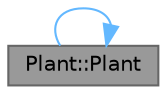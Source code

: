 digraph "Plant::Plant"
{
 // INTERACTIVE_SVG=YES
 // LATEX_PDF_SIZE
  bgcolor="transparent";
  edge [fontname=Helvetica,fontsize=10,labelfontname=Helvetica,labelfontsize=10];
  node [fontname=Helvetica,fontsize=10,shape=box,height=0.2,width=0.4];
  rankdir="LR";
  Node1 [id="Node000001",label="Plant::Plant",height=0.2,width=0.4,color="gray40", fillcolor="grey60", style="filled", fontcolor="black",tooltip="Protected constructor for derived classes."];
  Node1 -> Node1 [id="edge1_Node000001_Node000001",color="steelblue1",style="solid",tooltip=" "];
}
